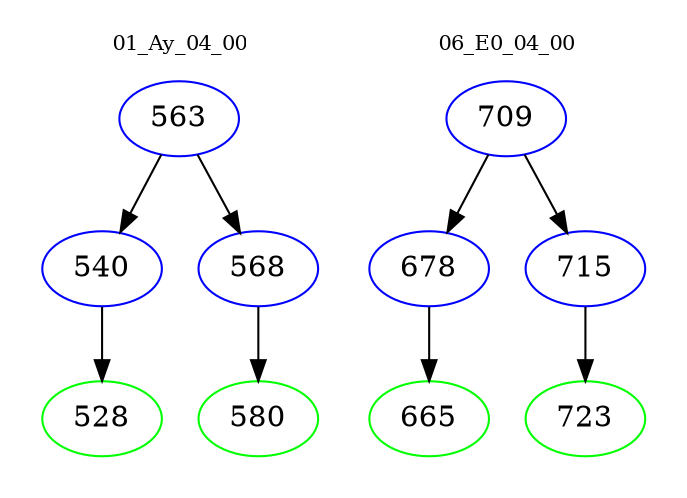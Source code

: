 digraph{
subgraph cluster_0 {
color = white
label = "01_Ay_04_00";
fontsize=10;
T0_563 [label="563", color="blue"]
T0_563 -> T0_540 [color="black"]
T0_540 [label="540", color="blue"]
T0_540 -> T0_528 [color="black"]
T0_528 [label="528", color="green"]
T0_563 -> T0_568 [color="black"]
T0_568 [label="568", color="blue"]
T0_568 -> T0_580 [color="black"]
T0_580 [label="580", color="green"]
}
subgraph cluster_1 {
color = white
label = "06_E0_04_00";
fontsize=10;
T1_709 [label="709", color="blue"]
T1_709 -> T1_678 [color="black"]
T1_678 [label="678", color="blue"]
T1_678 -> T1_665 [color="black"]
T1_665 [label="665", color="green"]
T1_709 -> T1_715 [color="black"]
T1_715 [label="715", color="blue"]
T1_715 -> T1_723 [color="black"]
T1_723 [label="723", color="green"]
}
}
